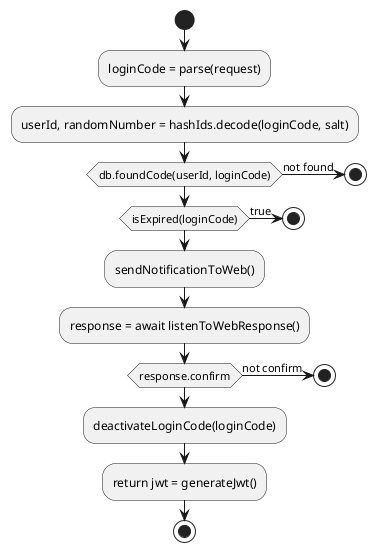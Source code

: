 @startuml
start
:loginCode = parse(request);
:userId, randomNumber = hashIds.decode(loginCode, salt);
if (db.foundCode(userId, loginCode)) then (not found)
  stop
endif
if (isExpired(loginCode)) then (true)
  stop
endif
:sendNotificationToWeb();
:response = await listenToWebResponse();
if (response.confirm) then (not confirm)
  stop
endif
:deactivateLoginCode(loginCode);
:return jwt = generateJwt();
stop
@enduml
